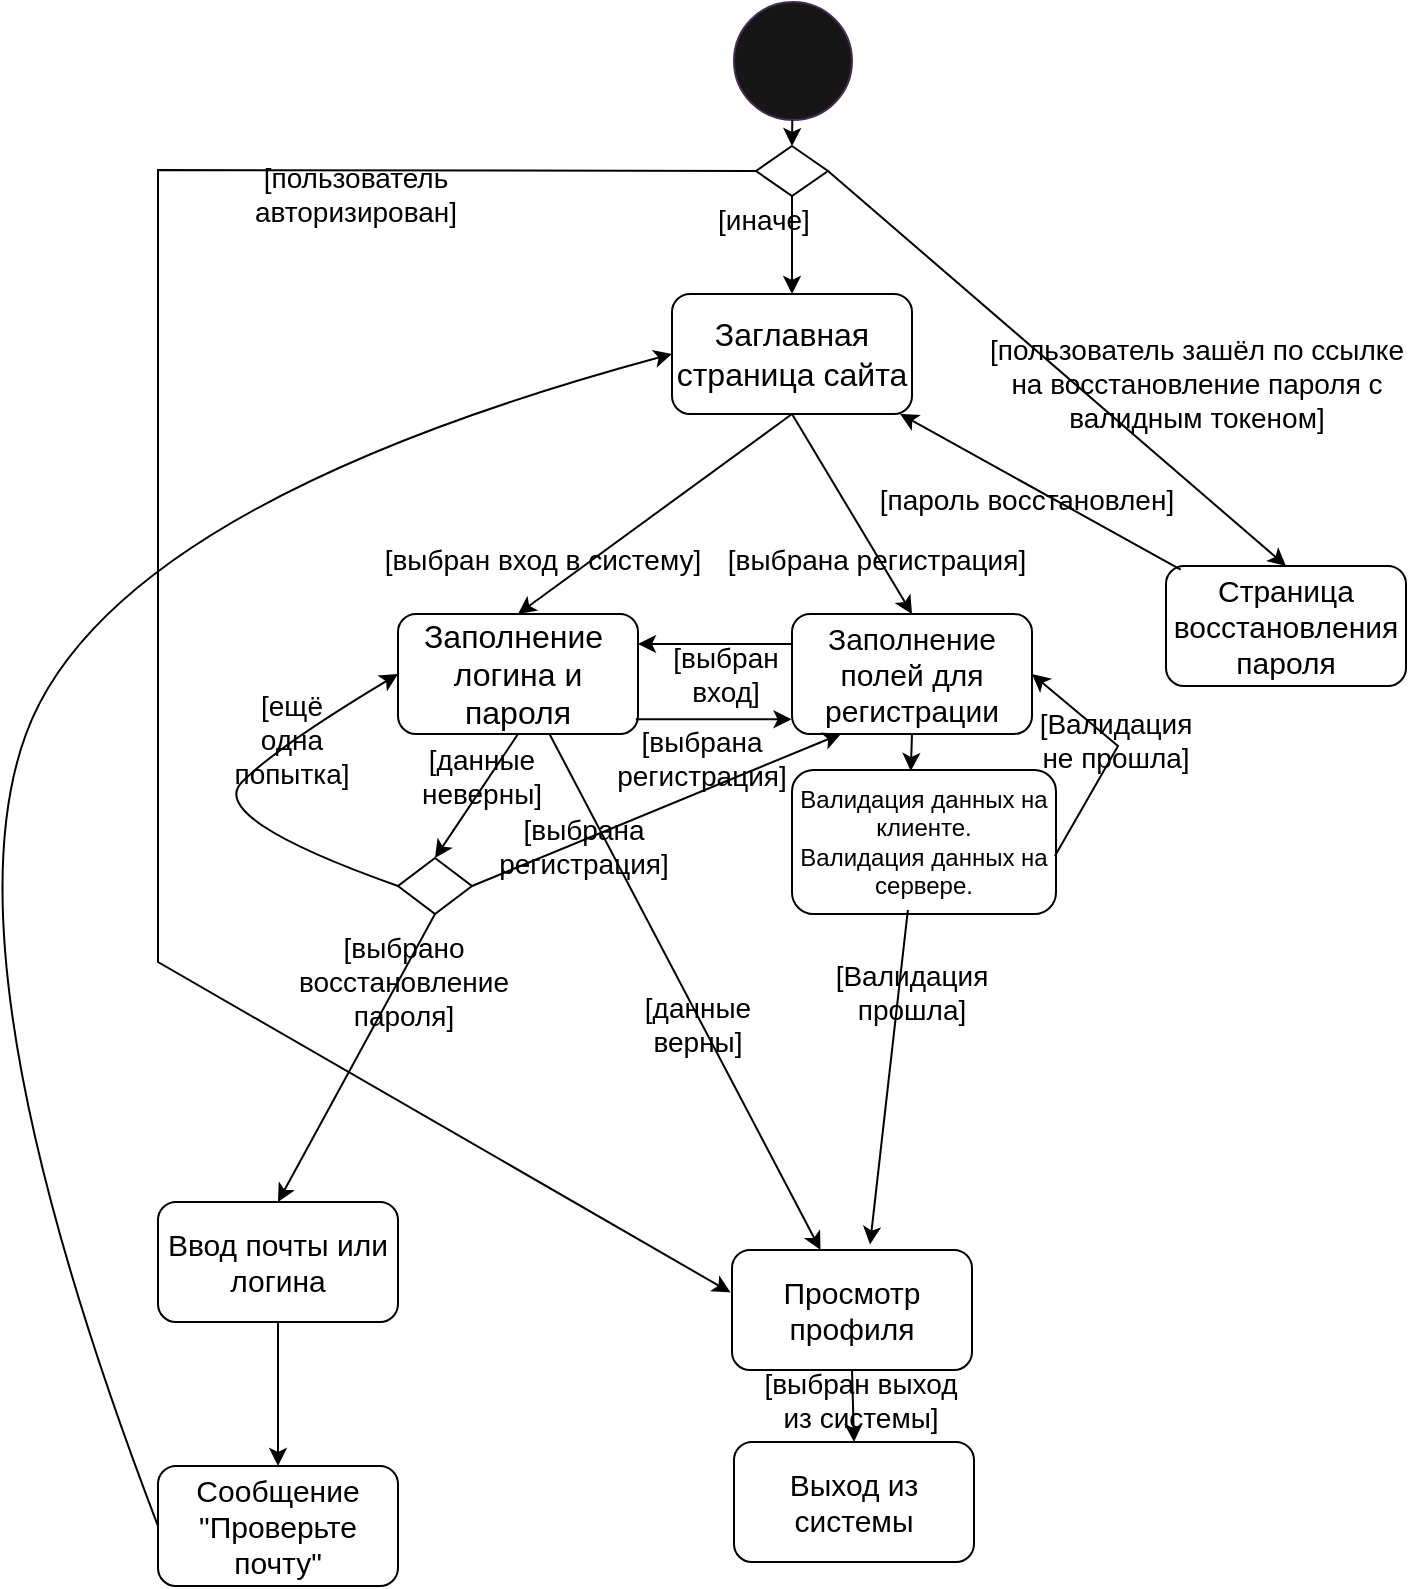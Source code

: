 <mxfile version="23.1.2" type="github">
  <diagram name="Page-1" id="dBN8vo7_r_SAYW0YeZtu">
    <mxGraphModel dx="1002" dy="564" grid="1" gridSize="12" guides="1" tooltips="1" connect="1" arrows="1" fold="1" page="1" pageScale="1" pageWidth="850" pageHeight="1100" math="0" shadow="0">
      <root>
        <mxCell id="0" />
        <mxCell id="1" parent="0" />
        <mxCell id="xDTaqTvU7wQpcwqBrBxM-1" value="" style="ellipse;whiteSpace=wrap;html=1;aspect=fixed;strokeColor=#432D57;fillColor=#171617;fontColor=#ffffff;" parent="1" vertex="1">
          <mxGeometry x="396" y="24" width="59" height="59" as="geometry" />
        </mxCell>
        <mxCell id="xDTaqTvU7wQpcwqBrBxM-2" value="" style="endArrow=classic;html=1;rounded=0;entryX=0.5;entryY=0;entryDx=0;entryDy=0;" parent="1" source="xDTaqTvU7wQpcwqBrBxM-1" target="0pYhN-KtFp-cpWo5FSLG-11" edge="1">
          <mxGeometry width="50" height="50" relative="1" as="geometry">
            <mxPoint x="400" y="390" as="sourcePoint" />
            <mxPoint x="430" y="220" as="targetPoint" />
          </mxGeometry>
        </mxCell>
        <mxCell id="xDTaqTvU7wQpcwqBrBxM-3" value="&lt;font style=&quot;font-size: 16px;&quot;&gt;Заглавная страница сайта&lt;/font&gt;" style="rounded=1;whiteSpace=wrap;html=1;" parent="1" vertex="1">
          <mxGeometry x="365" y="170" width="120" height="60" as="geometry" />
        </mxCell>
        <mxCell id="xDTaqTvU7wQpcwqBrBxM-6" value="&lt;font style=&quot;font-size: 15px;&quot;&gt;Заполнение полей для регистрации&lt;/font&gt;" style="rounded=1;whiteSpace=wrap;html=1;" parent="1" vertex="1">
          <mxGeometry x="425" y="330" width="120" height="60" as="geometry" />
        </mxCell>
        <mxCell id="xDTaqTvU7wQpcwqBrBxM-10" value="&lt;font style=&quot;font-size: 16px;&quot;&gt;Заполнение&amp;nbsp;&lt;br&gt;логина и пароля&lt;br&gt;&lt;/font&gt;" style="rounded=1;whiteSpace=wrap;html=1;" parent="1" vertex="1">
          <mxGeometry x="228" y="330" width="120" height="60" as="geometry" />
        </mxCell>
        <mxCell id="xDTaqTvU7wQpcwqBrBxM-13" value="" style="endArrow=classic;html=1;rounded=0;exitX=0.5;exitY=1;exitDx=0;exitDy=0;entryX=0.45;entryY=0.007;entryDx=0;entryDy=0;entryPerimeter=0;" parent="1" source="xDTaqTvU7wQpcwqBrBxM-6" target="0pYhN-KtFp-cpWo5FSLG-20" edge="1">
          <mxGeometry width="50" height="50" relative="1" as="geometry">
            <mxPoint x="396" y="470" as="sourcePoint" />
            <mxPoint x="576" y="480" as="targetPoint" />
          </mxGeometry>
        </mxCell>
        <mxCell id="xDTaqTvU7wQpcwqBrBxM-15" value="&lt;font style=&quot;font-size: 14px;&quot;&gt;[данные неверны]&lt;/font&gt;" style="text;html=1;strokeColor=none;fillColor=none;align=center;verticalAlign=middle;whiteSpace=wrap;rounded=0;" parent="1" vertex="1">
          <mxGeometry x="240" y="396" width="60" height="30" as="geometry" />
        </mxCell>
        <mxCell id="xDTaqTvU7wQpcwqBrBxM-38" value="" style="endArrow=classic;html=1;rounded=0;exitX=0.5;exitY=1;exitDx=0;exitDy=0;entryX=0.5;entryY=0;entryDx=0;entryDy=0;" parent="1" source="xDTaqTvU7wQpcwqBrBxM-3" target="xDTaqTvU7wQpcwqBrBxM-10" edge="1">
          <mxGeometry width="50" height="50" relative="1" as="geometry">
            <mxPoint x="396" y="362" as="sourcePoint" />
            <mxPoint x="446" y="312" as="targetPoint" />
          </mxGeometry>
        </mxCell>
        <mxCell id="xDTaqTvU7wQpcwqBrBxM-39" value="" style="endArrow=classic;html=1;rounded=0;exitX=0.5;exitY=1;exitDx=0;exitDy=0;entryX=0.5;entryY=0;entryDx=0;entryDy=0;" parent="1" source="xDTaqTvU7wQpcwqBrBxM-3" target="xDTaqTvU7wQpcwqBrBxM-6" edge="1">
          <mxGeometry width="50" height="50" relative="1" as="geometry">
            <mxPoint x="437" y="242" as="sourcePoint" />
            <mxPoint x="300" y="342" as="targetPoint" />
          </mxGeometry>
        </mxCell>
        <mxCell id="xDTaqTvU7wQpcwqBrBxM-43" value="" style="endArrow=classic;html=1;rounded=0;" parent="1" source="xDTaqTvU7wQpcwqBrBxM-10" target="xDTaqTvU7wQpcwqBrBxM-44" edge="1">
          <mxGeometry width="50" height="50" relative="1" as="geometry">
            <mxPoint x="396" y="470" as="sourcePoint" />
            <mxPoint x="444" y="528" as="targetPoint" />
          </mxGeometry>
        </mxCell>
        <mxCell id="xDTaqTvU7wQpcwqBrBxM-44" value="&lt;font style=&quot;font-size: 15px;&quot;&gt;Просмотр профиля&lt;/font&gt;" style="rounded=1;whiteSpace=wrap;html=1;" parent="1" vertex="1">
          <mxGeometry x="395" y="648" width="120" height="60" as="geometry" />
        </mxCell>
        <mxCell id="xDTaqTvU7wQpcwqBrBxM-45" value="&lt;font style=&quot;font-size: 15px;&quot;&gt;Выход из системы&lt;/font&gt;" style="rounded=1;whiteSpace=wrap;html=1;" parent="1" vertex="1">
          <mxGeometry x="396" y="744" width="120" height="60" as="geometry" />
        </mxCell>
        <mxCell id="xDTaqTvU7wQpcwqBrBxM-46" value="" style="endArrow=classic;html=1;rounded=0;exitX=0.5;exitY=1;exitDx=0;exitDy=0;entryX=0.5;entryY=0;entryDx=0;entryDy=0;" parent="1" source="xDTaqTvU7wQpcwqBrBxM-44" target="xDTaqTvU7wQpcwqBrBxM-45" edge="1">
          <mxGeometry width="50" height="50" relative="1" as="geometry">
            <mxPoint x="396" y="734" as="sourcePoint" />
            <mxPoint x="446" y="684" as="targetPoint" />
          </mxGeometry>
        </mxCell>
        <mxCell id="0pYhN-KtFp-cpWo5FSLG-1" value="&lt;font style=&quot;font-size: 14px;&quot;&gt;[выбран вход в систему]&lt;/font&gt;" style="text;html=1;strokeColor=none;fillColor=none;align=center;verticalAlign=middle;whiteSpace=wrap;rounded=0;" vertex="1" parent="1">
          <mxGeometry x="205" y="288" width="191" height="30" as="geometry" />
        </mxCell>
        <mxCell id="0pYhN-KtFp-cpWo5FSLG-2" value="&lt;font style=&quot;font-size: 15px;&quot;&gt;Страница восстановления пароля&lt;/font&gt;" style="rounded=1;whiteSpace=wrap;html=1;" vertex="1" parent="1">
          <mxGeometry x="612" y="306" width="120" height="60" as="geometry" />
        </mxCell>
        <mxCell id="0pYhN-KtFp-cpWo5FSLG-3" value="" style="endArrow=classic;html=1;rounded=0;exitX=1;exitY=0.5;exitDx=0;exitDy=0;entryX=0.5;entryY=0;entryDx=0;entryDy=0;" edge="1" parent="1" source="0pYhN-KtFp-cpWo5FSLG-11" target="0pYhN-KtFp-cpWo5FSLG-2">
          <mxGeometry width="50" height="50" relative="1" as="geometry">
            <mxPoint x="437" y="242" as="sourcePoint" />
            <mxPoint x="497" y="342" as="targetPoint" />
          </mxGeometry>
        </mxCell>
        <mxCell id="0pYhN-KtFp-cpWo5FSLG-4" value="&lt;font style=&quot;font-size: 14px;&quot;&gt;[пользователь зашёл по ссылке на восстановление пароля с валидным токеном]&lt;/font&gt;" style="text;html=1;strokeColor=none;fillColor=none;align=center;verticalAlign=middle;whiteSpace=wrap;rounded=0;" vertex="1" parent="1">
          <mxGeometry x="516" y="200" width="223" height="30" as="geometry" />
        </mxCell>
        <mxCell id="0pYhN-KtFp-cpWo5FSLG-5" value="&lt;font style=&quot;font-size: 14px;&quot;&gt;[выбрана регистрация]&lt;/font&gt;" style="text;html=1;strokeColor=none;fillColor=none;align=center;verticalAlign=middle;whiteSpace=wrap;rounded=0;" vertex="1" parent="1">
          <mxGeometry x="372" y="288" width="191" height="30" as="geometry" />
        </mxCell>
        <mxCell id="0pYhN-KtFp-cpWo5FSLG-7" value="&lt;font style=&quot;font-size: 14px;&quot;&gt;[данные верны]&lt;/font&gt;" style="text;html=1;strokeColor=none;fillColor=none;align=center;verticalAlign=middle;whiteSpace=wrap;rounded=0;" vertex="1" parent="1">
          <mxGeometry x="348" y="520" width="60" height="30" as="geometry" />
        </mxCell>
        <mxCell id="0pYhN-KtFp-cpWo5FSLG-9" value="&lt;font style=&quot;font-size: 14px;&quot;&gt;[выбран выход из системы]&lt;/font&gt;" style="text;html=1;strokeColor=none;fillColor=none;align=center;verticalAlign=middle;whiteSpace=wrap;rounded=0;" vertex="1" parent="1">
          <mxGeometry x="408" y="708" width="102.5" height="30" as="geometry" />
        </mxCell>
        <mxCell id="0pYhN-KtFp-cpWo5FSLG-11" value="" style="rhombus;whiteSpace=wrap;html=1;" vertex="1" parent="1">
          <mxGeometry x="407" y="96" width="36" height="25" as="geometry" />
        </mxCell>
        <mxCell id="0pYhN-KtFp-cpWo5FSLG-12" value="" style="endArrow=classic;html=1;rounded=0;exitX=0.5;exitY=1;exitDx=0;exitDy=0;entryX=0.5;entryY=0;entryDx=0;entryDy=0;" edge="1" parent="1" source="0pYhN-KtFp-cpWo5FSLG-11" target="xDTaqTvU7wQpcwqBrBxM-3">
          <mxGeometry width="50" height="50" relative="1" as="geometry">
            <mxPoint x="384" y="194" as="sourcePoint" />
            <mxPoint x="434" y="144" as="targetPoint" />
          </mxGeometry>
        </mxCell>
        <mxCell id="0pYhN-KtFp-cpWo5FSLG-13" value="&lt;font style=&quot;font-size: 14px;&quot;&gt;[иначе]&lt;/font&gt;" style="text;html=1;strokeColor=none;fillColor=none;align=center;verticalAlign=middle;whiteSpace=wrap;rounded=0;" vertex="1" parent="1">
          <mxGeometry x="372" y="121" width="78" height="23" as="geometry" />
        </mxCell>
        <mxCell id="0pYhN-KtFp-cpWo5FSLG-14" value="" style="endArrow=classic;html=1;rounded=0;exitX=0.061;exitY=0.03;exitDx=0;exitDy=0;exitPerimeter=0;" edge="1" parent="1" source="0pYhN-KtFp-cpWo5FSLG-2" target="xDTaqTvU7wQpcwqBrBxM-3">
          <mxGeometry width="50" height="50" relative="1" as="geometry">
            <mxPoint x="384" y="278" as="sourcePoint" />
            <mxPoint x="624" y="432" as="targetPoint" />
          </mxGeometry>
        </mxCell>
        <mxCell id="0pYhN-KtFp-cpWo5FSLG-15" value="&lt;font style=&quot;font-size: 14px;&quot;&gt;[пароль восстановлен]&lt;/font&gt;" style="text;html=1;strokeColor=none;fillColor=none;align=center;verticalAlign=middle;whiteSpace=wrap;rounded=0;" vertex="1" parent="1">
          <mxGeometry x="455" y="258" width="175" height="30" as="geometry" />
        </mxCell>
        <mxCell id="0pYhN-KtFp-cpWo5FSLG-16" value="" style="endArrow=classic;html=1;rounded=0;exitX=0;exitY=0.5;exitDx=0;exitDy=0;entryX=-0.006;entryY=0.354;entryDx=0;entryDy=0;entryPerimeter=0;" edge="1" parent="1" source="0pYhN-KtFp-cpWo5FSLG-11" target="xDTaqTvU7wQpcwqBrBxM-44">
          <mxGeometry width="50" height="50" relative="1" as="geometry">
            <mxPoint x="455" y="121" as="sourcePoint" />
            <mxPoint x="108" y="648" as="targetPoint" />
            <Array as="points">
              <mxPoint x="108" y="108" />
              <mxPoint x="108" y="504" />
            </Array>
          </mxGeometry>
        </mxCell>
        <mxCell id="0pYhN-KtFp-cpWo5FSLG-17" value="&lt;font style=&quot;font-size: 14px;&quot;&gt;[пользователь авторизирован]&lt;/font&gt;" style="text;html=1;strokeColor=none;fillColor=none;align=center;verticalAlign=middle;whiteSpace=wrap;rounded=0;" vertex="1" parent="1">
          <mxGeometry x="168" y="108" width="78" height="23" as="geometry" />
        </mxCell>
        <mxCell id="0pYhN-KtFp-cpWo5FSLG-20" value="Валидация данных на клиенте.&lt;br&gt;Валидация данных на сервере." style="rounded=1;whiteSpace=wrap;html=1;" vertex="1" parent="1">
          <mxGeometry x="425" y="408" width="132" height="72" as="geometry" />
        </mxCell>
        <mxCell id="0pYhN-KtFp-cpWo5FSLG-21" value="&lt;font style=&quot;font-size: 14px;&quot;&gt;[Валидация прошла]&lt;/font&gt;" style="text;html=1;strokeColor=none;fillColor=none;align=center;verticalAlign=middle;whiteSpace=wrap;rounded=0;" vertex="1" parent="1">
          <mxGeometry x="455" y="504" width="60" height="30" as="geometry" />
        </mxCell>
        <mxCell id="0pYhN-KtFp-cpWo5FSLG-22" value="" style="endArrow=classic;html=1;rounded=0;exitX=0.439;exitY=0.972;exitDx=0;exitDy=0;exitPerimeter=0;entryX=0.575;entryY=-0.046;entryDx=0;entryDy=0;entryPerimeter=0;" edge="1" parent="1" source="0pYhN-KtFp-cpWo5FSLG-20" target="xDTaqTvU7wQpcwqBrBxM-44">
          <mxGeometry width="50" height="50" relative="1" as="geometry">
            <mxPoint x="384" y="482" as="sourcePoint" />
            <mxPoint x="434" y="432" as="targetPoint" />
          </mxGeometry>
        </mxCell>
        <mxCell id="0pYhN-KtFp-cpWo5FSLG-23" value="" style="endArrow=classic;html=1;rounded=0;entryX=1;entryY=0.5;entryDx=0;entryDy=0;exitX=0.996;exitY=0.598;exitDx=0;exitDy=0;exitPerimeter=0;" edge="1" parent="1" source="0pYhN-KtFp-cpWo5FSLG-20" target="xDTaqTvU7wQpcwqBrBxM-6">
          <mxGeometry width="50" height="50" relative="1" as="geometry">
            <mxPoint x="564" y="444" as="sourcePoint" />
            <mxPoint x="434" y="432" as="targetPoint" />
            <Array as="points">
              <mxPoint x="588" y="396" />
            </Array>
          </mxGeometry>
        </mxCell>
        <mxCell id="0pYhN-KtFp-cpWo5FSLG-24" value="&lt;font style=&quot;font-size: 14px;&quot;&gt;[Валидация не прошла]&lt;/font&gt;" style="text;html=1;strokeColor=none;fillColor=none;align=center;verticalAlign=middle;whiteSpace=wrap;rounded=0;" vertex="1" parent="1">
          <mxGeometry x="557" y="378" width="60" height="30" as="geometry" />
        </mxCell>
        <mxCell id="0pYhN-KtFp-cpWo5FSLG-27" value="" style="endArrow=classic;html=1;rounded=0;entryX=-0.002;entryY=0.878;entryDx=0;entryDy=0;exitX=0.991;exitY=0.878;exitDx=0;exitDy=0;exitPerimeter=0;entryPerimeter=0;" edge="1" parent="1" source="xDTaqTvU7wQpcwqBrBxM-10" target="xDTaqTvU7wQpcwqBrBxM-6">
          <mxGeometry width="50" height="50" relative="1" as="geometry">
            <mxPoint x="384" y="386" as="sourcePoint" />
            <mxPoint x="434" y="336" as="targetPoint" />
          </mxGeometry>
        </mxCell>
        <mxCell id="0pYhN-KtFp-cpWo5FSLG-28" value="&lt;font style=&quot;font-size: 14px;&quot;&gt;[выбрана регистрация]&lt;/font&gt;" style="text;html=1;strokeColor=none;fillColor=none;align=center;verticalAlign=middle;whiteSpace=wrap;rounded=0;" vertex="1" parent="1">
          <mxGeometry x="353" y="396" width="54" height="12" as="geometry" />
        </mxCell>
        <mxCell id="0pYhN-KtFp-cpWo5FSLG-29" value="" style="endArrow=classic;html=1;rounded=0;entryX=1;entryY=0.25;entryDx=0;entryDy=0;exitX=0;exitY=0.25;exitDx=0;exitDy=0;" edge="1" parent="1" source="xDTaqTvU7wQpcwqBrBxM-6" target="xDTaqTvU7wQpcwqBrBxM-10">
          <mxGeometry width="50" height="50" relative="1" as="geometry">
            <mxPoint x="359" y="395" as="sourcePoint" />
            <mxPoint x="437" y="395" as="targetPoint" />
          </mxGeometry>
        </mxCell>
        <mxCell id="0pYhN-KtFp-cpWo5FSLG-31" value="&lt;font style=&quot;font-size: 14px;&quot;&gt;[выбран вход]&lt;/font&gt;" style="text;html=1;strokeColor=none;fillColor=none;align=center;verticalAlign=middle;whiteSpace=wrap;rounded=0;" vertex="1" parent="1">
          <mxGeometry x="365" y="354" width="54" height="12" as="geometry" />
        </mxCell>
        <mxCell id="0pYhN-KtFp-cpWo5FSLG-34" value="" style="rhombus;whiteSpace=wrap;html=1;" vertex="1" parent="1">
          <mxGeometry x="228" y="452" width="37" height="28" as="geometry" />
        </mxCell>
        <mxCell id="0pYhN-KtFp-cpWo5FSLG-35" value="" style="endArrow=classic;html=1;rounded=0;exitX=0.5;exitY=1;exitDx=0;exitDy=0;entryX=0.5;entryY=0;entryDx=0;entryDy=0;" edge="1" parent="1" source="xDTaqTvU7wQpcwqBrBxM-10" target="0pYhN-KtFp-cpWo5FSLG-34">
          <mxGeometry width="50" height="50" relative="1" as="geometry">
            <mxPoint x="384" y="386" as="sourcePoint" />
            <mxPoint x="434" y="336" as="targetPoint" />
          </mxGeometry>
        </mxCell>
        <mxCell id="0pYhN-KtFp-cpWo5FSLG-36" value="" style="curved=1;endArrow=classic;html=1;rounded=0;exitX=0;exitY=0.5;exitDx=0;exitDy=0;entryX=0;entryY=0.5;entryDx=0;entryDy=0;" edge="1" parent="1" source="0pYhN-KtFp-cpWo5FSLG-34" target="xDTaqTvU7wQpcwqBrBxM-10">
          <mxGeometry width="50" height="50" relative="1" as="geometry">
            <mxPoint x="384" y="386" as="sourcePoint" />
            <mxPoint x="434" y="336" as="targetPoint" />
            <Array as="points">
              <mxPoint x="132" y="432" />
              <mxPoint x="168" y="396" />
            </Array>
          </mxGeometry>
        </mxCell>
        <mxCell id="0pYhN-KtFp-cpWo5FSLG-37" value="&lt;font style=&quot;font-size: 14px;&quot;&gt;[ещё одна попытка]&lt;/font&gt;" style="text;html=1;strokeColor=none;fillColor=none;align=center;verticalAlign=middle;whiteSpace=wrap;rounded=0;" vertex="1" parent="1">
          <mxGeometry x="145" y="378" width="60" height="30" as="geometry" />
        </mxCell>
        <mxCell id="0pYhN-KtFp-cpWo5FSLG-38" value="" style="endArrow=classic;html=1;rounded=0;exitX=1;exitY=0.5;exitDx=0;exitDy=0;entryX=0.204;entryY=0.999;entryDx=0;entryDy=0;entryPerimeter=0;" edge="1" parent="1" source="0pYhN-KtFp-cpWo5FSLG-34" target="xDTaqTvU7wQpcwqBrBxM-6">
          <mxGeometry width="50" height="50" relative="1" as="geometry">
            <mxPoint x="384" y="482" as="sourcePoint" />
            <mxPoint x="438" y="394" as="targetPoint" />
          </mxGeometry>
        </mxCell>
        <mxCell id="0pYhN-KtFp-cpWo5FSLG-39" value="&lt;font style=&quot;font-size: 14px;&quot;&gt;[выбрана регистрация]&lt;/font&gt;" style="text;html=1;strokeColor=none;fillColor=none;align=center;verticalAlign=middle;whiteSpace=wrap;rounded=0;" vertex="1" parent="1">
          <mxGeometry x="294" y="440" width="54" height="12" as="geometry" />
        </mxCell>
        <mxCell id="0pYhN-KtFp-cpWo5FSLG-40" value="" style="endArrow=classic;html=1;rounded=0;exitX=0.5;exitY=1;exitDx=0;exitDy=0;entryX=0.5;entryY=0;entryDx=0;entryDy=0;" edge="1" parent="1" source="0pYhN-KtFp-cpWo5FSLG-34" target="0pYhN-KtFp-cpWo5FSLG-43">
          <mxGeometry width="50" height="50" relative="1" as="geometry">
            <mxPoint x="384" y="482" as="sourcePoint" />
            <mxPoint x="288" y="552" as="targetPoint" />
          </mxGeometry>
        </mxCell>
        <mxCell id="0pYhN-KtFp-cpWo5FSLG-41" value="&lt;font style=&quot;font-size: 14px;&quot;&gt;[выбрано восстановление пароля]&lt;/font&gt;" style="text;html=1;strokeColor=none;fillColor=none;align=center;verticalAlign=middle;whiteSpace=wrap;rounded=0;" vertex="1" parent="1">
          <mxGeometry x="168" y="508" width="126" height="12" as="geometry" />
        </mxCell>
        <mxCell id="0pYhN-KtFp-cpWo5FSLG-43" value="&lt;font style=&quot;font-size: 15px;&quot;&gt;Ввод почты или логина&lt;/font&gt;" style="rounded=1;whiteSpace=wrap;html=1;" vertex="1" parent="1">
          <mxGeometry x="108" y="624" width="120" height="60" as="geometry" />
        </mxCell>
        <mxCell id="0pYhN-KtFp-cpWo5FSLG-44" value="&lt;font style=&quot;font-size: 15px;&quot;&gt;Сообщение &quot;Проверьте почту&quot;&lt;/font&gt;" style="rounded=1;whiteSpace=wrap;html=1;" vertex="1" parent="1">
          <mxGeometry x="108" y="756" width="120" height="60" as="geometry" />
        </mxCell>
        <mxCell id="0pYhN-KtFp-cpWo5FSLG-45" value="" style="endArrow=classic;html=1;rounded=0;exitX=0.5;exitY=1;exitDx=0;exitDy=0;entryX=0.5;entryY=0;entryDx=0;entryDy=0;" edge="1" parent="1" source="0pYhN-KtFp-cpWo5FSLG-43" target="0pYhN-KtFp-cpWo5FSLG-44">
          <mxGeometry width="50" height="50" relative="1" as="geometry">
            <mxPoint x="384" y="746" as="sourcePoint" />
            <mxPoint x="434" y="696" as="targetPoint" />
          </mxGeometry>
        </mxCell>
        <mxCell id="0pYhN-KtFp-cpWo5FSLG-47" value="" style="curved=1;endArrow=classic;html=1;rounded=0;exitX=0;exitY=0.5;exitDx=0;exitDy=0;entryX=0;entryY=0.5;entryDx=0;entryDy=0;" edge="1" parent="1" source="0pYhN-KtFp-cpWo5FSLG-44" target="xDTaqTvU7wQpcwqBrBxM-3">
          <mxGeometry width="50" height="50" relative="1" as="geometry">
            <mxPoint x="384" y="650" as="sourcePoint" />
            <mxPoint x="434" y="600" as="targetPoint" />
            <Array as="points">
              <mxPoint y="504" />
              <mxPoint x="84" y="276" />
            </Array>
          </mxGeometry>
        </mxCell>
      </root>
    </mxGraphModel>
  </diagram>
</mxfile>
